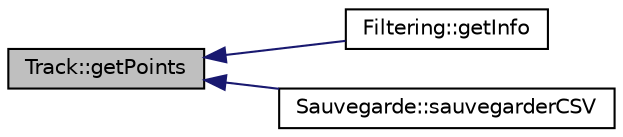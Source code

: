 digraph "Track::getPoints"
{
 // INTERACTIVE_SVG=YES
  bgcolor="transparent";
  edge [fontname="Helvetica",fontsize="10",labelfontname="Helvetica",labelfontsize="10"];
  node [fontname="Helvetica",fontsize="10",shape=record];
  rankdir="LR";
  Node1 [label="Track::getPoints",height=0.2,width=0.4,color="black", fillcolor="grey75", style="filled", fontcolor="black"];
  Node1 -> Node2 [dir="back",color="midnightblue",fontsize="10",style="solid",fontname="Helvetica"];
  Node2 [label="Filtering::getInfo",height=0.2,width=0.4,color="black",URL="$class_filtering.html#ad96665ec38911625b6778741000fbfe2",tooltip="getInfo "];
  Node1 -> Node3 [dir="back",color="midnightblue",fontsize="10",style="solid",fontname="Helvetica"];
  Node3 [label="Sauvegarde::sauvegarderCSV",height=0.2,width=0.4,color="black",URL="$class_sauvegarde.html#ae906a8c82dd7e2c0539b9f7ff9e5d715",tooltip="save data in a CSV file "];
}
